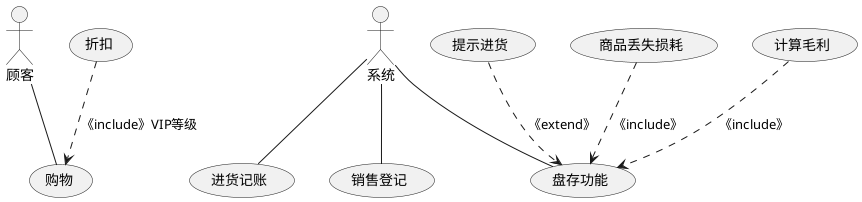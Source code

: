 @startuml

actor "顾客" as act1
actor "系统" as act2

(进货记账) as jin
(销售登记) as xiao
(盘存功能) as cun
(提示进货) as tishi
(折扣) as zhe
(商品丢失损耗) as sun
(计算毛利) as mao
(购物) as gou


act2 -- jin
act2 -- xiao
act2 -- cun
sun ..> cun :《include》
mao ..> cun :《include》
tishi ..> cun : 《extend》


act1 -- gou
zhe ..> gou :《include》VIP等级


@enduml